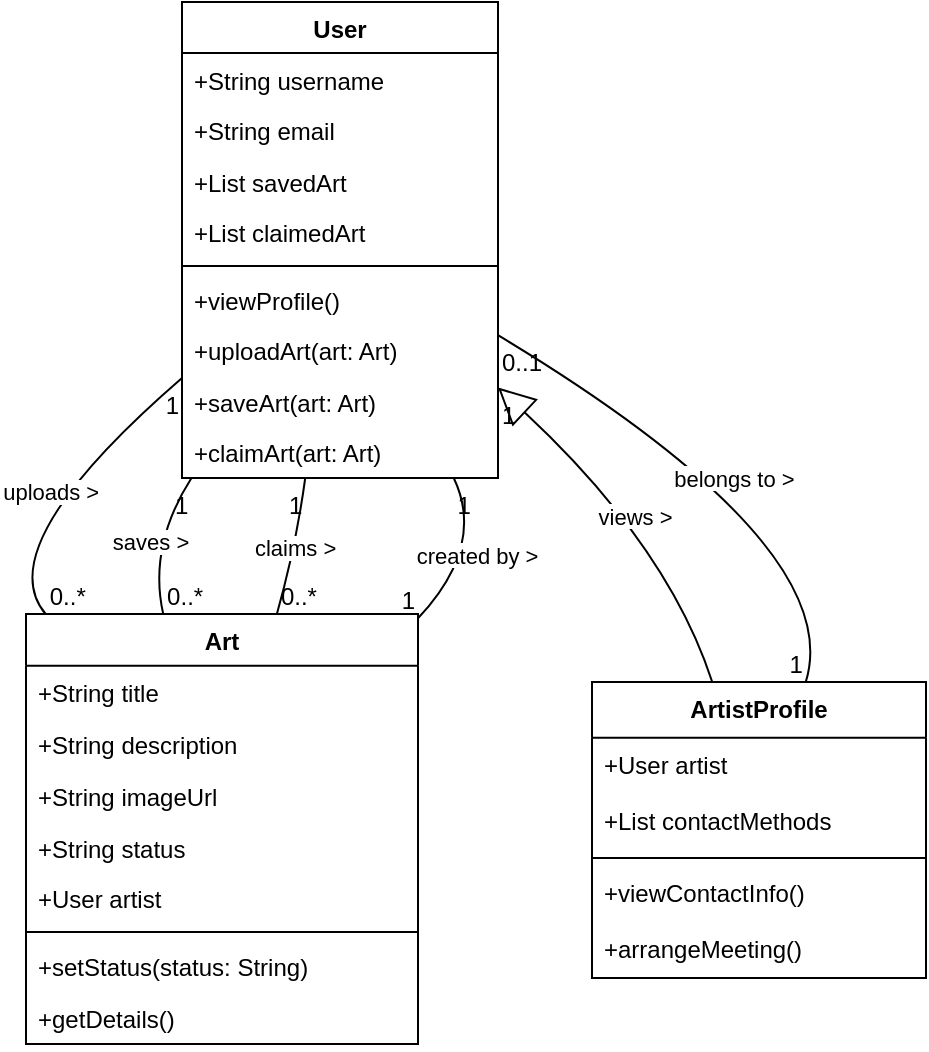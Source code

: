 <mxfile version="24.8.0">
  <diagram name="Page-1" id="yQBEqYE9vyE_FQE9Grxn">
    <mxGraphModel>
      <root>
        <mxCell id="0" />
        <mxCell id="1" parent="0" />
        <mxCell id="2" value="User" style="swimlane;fontStyle=1;align=center;verticalAlign=top;childLayout=stackLayout;horizontal=1;startSize=25.5;horizontalStack=0;resizeParent=1;resizeParentMax=0;resizeLast=0;collapsible=0;marginBottom=0;" vertex="1" parent="1">
          <mxGeometry x="139" y="8" width="158" height="238" as="geometry" />
        </mxCell>
        <mxCell id="3" value="+String username" style="text;strokeColor=none;fillColor=none;align=left;verticalAlign=top;spacingLeft=4;spacingRight=4;overflow=hidden;rotatable=0;points=[[0,0.5],[1,0.5]];portConstraint=eastwest;" vertex="1" parent="2">
          <mxGeometry y="26" width="158" height="26" as="geometry" />
        </mxCell>
        <mxCell id="4" value="+String email" style="text;strokeColor=none;fillColor=none;align=left;verticalAlign=top;spacingLeft=4;spacingRight=4;overflow=hidden;rotatable=0;points=[[0,0.5],[1,0.5]];portConstraint=eastwest;" vertex="1" parent="2">
          <mxGeometry y="51" width="158" height="26" as="geometry" />
        </mxCell>
        <mxCell id="5" value="+List savedArt" style="text;strokeColor=none;fillColor=none;align=left;verticalAlign=top;spacingLeft=4;spacingRight=4;overflow=hidden;rotatable=0;points=[[0,0.5],[1,0.5]];portConstraint=eastwest;" vertex="1" parent="2">
          <mxGeometry y="77" width="158" height="26" as="geometry" />
        </mxCell>
        <mxCell id="6" value="+List claimedArt" style="text;strokeColor=none;fillColor=none;align=left;verticalAlign=top;spacingLeft=4;spacingRight=4;overflow=hidden;rotatable=0;points=[[0,0.5],[1,0.5]];portConstraint=eastwest;" vertex="1" parent="2">
          <mxGeometry y="102" width="158" height="26" as="geometry" />
        </mxCell>
        <mxCell id="7" style="line;strokeWidth=1;fillColor=none;align=left;verticalAlign=middle;spacingTop=-1;spacingLeft=3;spacingRight=3;rotatable=0;labelPosition=right;points=[];portConstraint=eastwest;strokeColor=inherit;" vertex="1" parent="2">
          <mxGeometry y="128" width="158" height="8" as="geometry" />
        </mxCell>
        <mxCell id="8" value="+viewProfile()" style="text;strokeColor=none;fillColor=none;align=left;verticalAlign=top;spacingLeft=4;spacingRight=4;overflow=hidden;rotatable=0;points=[[0,0.5],[1,0.5]];portConstraint=eastwest;" vertex="1" parent="2">
          <mxGeometry y="136" width="158" height="26" as="geometry" />
        </mxCell>
        <mxCell id="9" value="+uploadArt(art: Art)" style="text;strokeColor=none;fillColor=none;align=left;verticalAlign=top;spacingLeft=4;spacingRight=4;overflow=hidden;rotatable=0;points=[[0,0.5],[1,0.5]];portConstraint=eastwest;" vertex="1" parent="2">
          <mxGeometry y="161" width="158" height="26" as="geometry" />
        </mxCell>
        <mxCell id="10" value="+saveArt(art: Art)" style="text;strokeColor=none;fillColor=none;align=left;verticalAlign=top;spacingLeft=4;spacingRight=4;overflow=hidden;rotatable=0;points=[[0,0.5],[1,0.5]];portConstraint=eastwest;" vertex="1" parent="2">
          <mxGeometry y="187" width="158" height="26" as="geometry" />
        </mxCell>
        <mxCell id="11" value="+claimArt(art: Art)" style="text;strokeColor=none;fillColor=none;align=left;verticalAlign=top;spacingLeft=4;spacingRight=4;overflow=hidden;rotatable=0;points=[[0,0.5],[1,0.5]];portConstraint=eastwest;" vertex="1" parent="2">
          <mxGeometry y="212" width="158" height="26" as="geometry" />
        </mxCell>
        <mxCell id="12" value="Art" style="swimlane;fontStyle=1;align=center;verticalAlign=top;childLayout=stackLayout;horizontal=1;startSize=25.875;horizontalStack=0;resizeParent=1;resizeParentMax=0;resizeLast=0;collapsible=0;marginBottom=0;" vertex="1" parent="1">
          <mxGeometry x="61" y="314" width="196" height="215" as="geometry" />
        </mxCell>
        <mxCell id="13" value="+String title" style="text;strokeColor=none;fillColor=none;align=left;verticalAlign=top;spacingLeft=4;spacingRight=4;overflow=hidden;rotatable=0;points=[[0,0.5],[1,0.5]];portConstraint=eastwest;" vertex="1" parent="12">
          <mxGeometry y="26" width="196" height="26" as="geometry" />
        </mxCell>
        <mxCell id="14" value="+String description" style="text;strokeColor=none;fillColor=none;align=left;verticalAlign=top;spacingLeft=4;spacingRight=4;overflow=hidden;rotatable=0;points=[[0,0.5],[1,0.5]];portConstraint=eastwest;" vertex="1" parent="12">
          <mxGeometry y="52" width="196" height="26" as="geometry" />
        </mxCell>
        <mxCell id="15" value="+String imageUrl" style="text;strokeColor=none;fillColor=none;align=left;verticalAlign=top;spacingLeft=4;spacingRight=4;overflow=hidden;rotatable=0;points=[[0,0.5],[1,0.5]];portConstraint=eastwest;" vertex="1" parent="12">
          <mxGeometry y="78" width="196" height="26" as="geometry" />
        </mxCell>
        <mxCell id="16" value="+String status" style="text;strokeColor=none;fillColor=none;align=left;verticalAlign=top;spacingLeft=4;spacingRight=4;overflow=hidden;rotatable=0;points=[[0,0.5],[1,0.5]];portConstraint=eastwest;" vertex="1" parent="12">
          <mxGeometry y="104" width="196" height="26" as="geometry" />
        </mxCell>
        <mxCell id="17" value="+User artist" style="text;strokeColor=none;fillColor=none;align=left;verticalAlign=top;spacingLeft=4;spacingRight=4;overflow=hidden;rotatable=0;points=[[0,0.5],[1,0.5]];portConstraint=eastwest;" vertex="1" parent="12">
          <mxGeometry y="129" width="196" height="26" as="geometry" />
        </mxCell>
        <mxCell id="18" style="line;strokeWidth=1;fillColor=none;align=left;verticalAlign=middle;spacingTop=-1;spacingLeft=3;spacingRight=3;rotatable=0;labelPosition=right;points=[];portConstraint=eastwest;strokeColor=inherit;" vertex="1" parent="12">
          <mxGeometry y="155" width="196" height="8" as="geometry" />
        </mxCell>
        <mxCell id="19" value="+setStatus(status: String)" style="text;strokeColor=none;fillColor=none;align=left;verticalAlign=top;spacingLeft=4;spacingRight=4;overflow=hidden;rotatable=0;points=[[0,0.5],[1,0.5]];portConstraint=eastwest;" vertex="1" parent="12">
          <mxGeometry y="163" width="196" height="26" as="geometry" />
        </mxCell>
        <mxCell id="20" value="+getDetails()" style="text;strokeColor=none;fillColor=none;align=left;verticalAlign=top;spacingLeft=4;spacingRight=4;overflow=hidden;rotatable=0;points=[[0,0.5],[1,0.5]];portConstraint=eastwest;" vertex="1" parent="12">
          <mxGeometry y="189" width="196" height="26" as="geometry" />
        </mxCell>
        <mxCell id="21" value="ArtistProfile" style="swimlane;fontStyle=1;align=center;verticalAlign=top;childLayout=stackLayout;horizontal=1;startSize=27.9;horizontalStack=0;resizeParent=1;resizeParentMax=0;resizeLast=0;collapsible=0;marginBottom=0;" vertex="1" parent="1">
          <mxGeometry x="344" y="348" width="167" height="148" as="geometry" />
        </mxCell>
        <mxCell id="22" value="+User artist" style="text;strokeColor=none;fillColor=none;align=left;verticalAlign=top;spacingLeft=4;spacingRight=4;overflow=hidden;rotatable=0;points=[[0,0.5],[1,0.5]];portConstraint=eastwest;" vertex="1" parent="21">
          <mxGeometry y="28" width="167" height="28" as="geometry" />
        </mxCell>
        <mxCell id="23" value="+List contactMethods" style="text;strokeColor=none;fillColor=none;align=left;verticalAlign=top;spacingLeft=4;spacingRight=4;overflow=hidden;rotatable=0;points=[[0,0.5],[1,0.5]];portConstraint=eastwest;" vertex="1" parent="21">
          <mxGeometry y="56" width="167" height="28" as="geometry" />
        </mxCell>
        <mxCell id="24" style="line;strokeWidth=1;fillColor=none;align=left;verticalAlign=middle;spacingTop=-1;spacingLeft=3;spacingRight=3;rotatable=0;labelPosition=right;points=[];portConstraint=eastwest;strokeColor=inherit;" vertex="1" parent="21">
          <mxGeometry y="84" width="167" height="8" as="geometry" />
        </mxCell>
        <mxCell id="25" value="+viewContactInfo()" style="text;strokeColor=none;fillColor=none;align=left;verticalAlign=top;spacingLeft=4;spacingRight=4;overflow=hidden;rotatable=0;points=[[0,0.5],[1,0.5]];portConstraint=eastwest;" vertex="1" parent="21">
          <mxGeometry y="92" width="167" height="28" as="geometry" />
        </mxCell>
        <mxCell id="26" value="+arrangeMeeting()" style="text;strokeColor=none;fillColor=none;align=left;verticalAlign=top;spacingLeft=4;spacingRight=4;overflow=hidden;rotatable=0;points=[[0,0.5],[1,0.5]];portConstraint=eastwest;" vertex="1" parent="21">
          <mxGeometry y="120" width="167" height="28" as="geometry" />
        </mxCell>
        <mxCell id="27" value="uploads &gt;" style="curved=1;startArrow=none;endArrow=none;exitX=0;exitY=0.79;entryX=0.05;entryY=0;" edge="1" parent="1" source="2" target="12">
          <mxGeometry relative="1" as="geometry">
            <Array as="points">
              <mxPoint x="42" y="280" />
            </Array>
          </mxGeometry>
        </mxCell>
        <mxCell id="28" value="1" style="edgeLabel;resizable=0;labelBackgroundColor=none;fontSize=12;align=right;verticalAlign=top;" vertex="1" parent="27">
          <mxGeometry x="-1" relative="1" as="geometry" />
        </mxCell>
        <mxCell id="29" value="0..*" style="edgeLabel;resizable=0;labelBackgroundColor=none;fontSize=12;align=left;verticalAlign=bottom;" vertex="1" parent="27">
          <mxGeometry x="1" relative="1" as="geometry" />
        </mxCell>
        <mxCell id="30" value="saves &gt;" style="curved=1;startArrow=none;endArrow=none;exitX=0.03;exitY=1;entryX=0.35;entryY=0;" edge="1" parent="1" source="2" target="12">
          <mxGeometry relative="1" as="geometry">
            <Array as="points">
              <mxPoint x="122" y="280" />
            </Array>
          </mxGeometry>
        </mxCell>
        <mxCell id="31" value="1" style="edgeLabel;resizable=0;labelBackgroundColor=none;fontSize=12;align=right;verticalAlign=top;" vertex="1" parent="30">
          <mxGeometry x="-1" relative="1" as="geometry" />
        </mxCell>
        <mxCell id="32" value="0..*" style="edgeLabel;resizable=0;labelBackgroundColor=none;fontSize=12;align=left;verticalAlign=bottom;" vertex="1" parent="30">
          <mxGeometry x="1" relative="1" as="geometry" />
        </mxCell>
        <mxCell id="33" value="claims &gt;" style="curved=1;startArrow=none;endArrow=none;exitX=0.39;exitY=1;entryX=0.64;entryY=0;" edge="1" parent="1" source="2" target="12">
          <mxGeometry relative="1" as="geometry">
            <Array as="points">
              <mxPoint x="196" y="280" />
            </Array>
          </mxGeometry>
        </mxCell>
        <mxCell id="34" value="1" style="edgeLabel;resizable=0;labelBackgroundColor=none;fontSize=12;align=right;verticalAlign=top;" vertex="1" parent="33">
          <mxGeometry x="-1" relative="1" as="geometry" />
        </mxCell>
        <mxCell id="35" value="0..*" style="edgeLabel;resizable=0;labelBackgroundColor=none;fontSize=12;align=left;verticalAlign=bottom;" vertex="1" parent="33">
          <mxGeometry x="1" relative="1" as="geometry" />
        </mxCell>
        <mxCell id="36" value="views &gt;" style="curved=1;startArrow=block;startSize=16;startFill=0;endArrow=none;exitX=1;exitY=0.81;entryX=0.36;entryY=0;" edge="1" parent="1" source="2" target="21">
          <mxGeometry relative="1" as="geometry">
            <Array as="points">
              <mxPoint x="382" y="280" />
            </Array>
          </mxGeometry>
        </mxCell>
        <mxCell id="37" value="1" style="edgeLabel;resizable=0;labelBackgroundColor=none;fontSize=12;align=left;verticalAlign=top;" vertex="1" parent="36">
          <mxGeometry x="-1" relative="1" as="geometry" />
        </mxCell>
        <mxCell id="38" value="created by &gt;" style="curved=1;startArrow=none;endArrow=none;exitX=1;exitY=0.01;entryX=0.86;entryY=1;" edge="1" parent="1" source="12" target="2">
          <mxGeometry relative="1" as="geometry">
            <Array as="points">
              <mxPoint x="291" y="280" />
            </Array>
          </mxGeometry>
        </mxCell>
        <mxCell id="39" value="1" style="edgeLabel;resizable=0;labelBackgroundColor=none;fontSize=12;align=right;verticalAlign=bottom;" vertex="1" parent="38">
          <mxGeometry x="-1" relative="1" as="geometry" />
        </mxCell>
        <mxCell id="40" value="1" style="edgeLabel;resizable=0;labelBackgroundColor=none;fontSize=12;align=left;verticalAlign=top;" vertex="1" parent="38">
          <mxGeometry x="1" relative="1" as="geometry" />
        </mxCell>
        <mxCell id="41" value="belongs to &gt;" style="curved=1;startArrow=none;endArrow=none;exitX=0.64;exitY=0;entryX=1;entryY=0.7;" edge="1" parent="1" source="21" target="2">
          <mxGeometry relative="1" as="geometry">
            <Array as="points">
              <mxPoint x="472" y="280" />
            </Array>
          </mxGeometry>
        </mxCell>
        <mxCell id="42" value="1" style="edgeLabel;resizable=0;labelBackgroundColor=none;fontSize=12;align=right;verticalAlign=bottom;" vertex="1" parent="41">
          <mxGeometry x="-1" relative="1" as="geometry" />
        </mxCell>
        <mxCell id="43" value="0..1" style="edgeLabel;resizable=0;labelBackgroundColor=none;fontSize=12;align=left;verticalAlign=top;" vertex="1" parent="41">
          <mxGeometry x="1" relative="1" as="geometry" />
        </mxCell>
      </root>
    </mxGraphModel>
  </diagram>
</mxfile>

